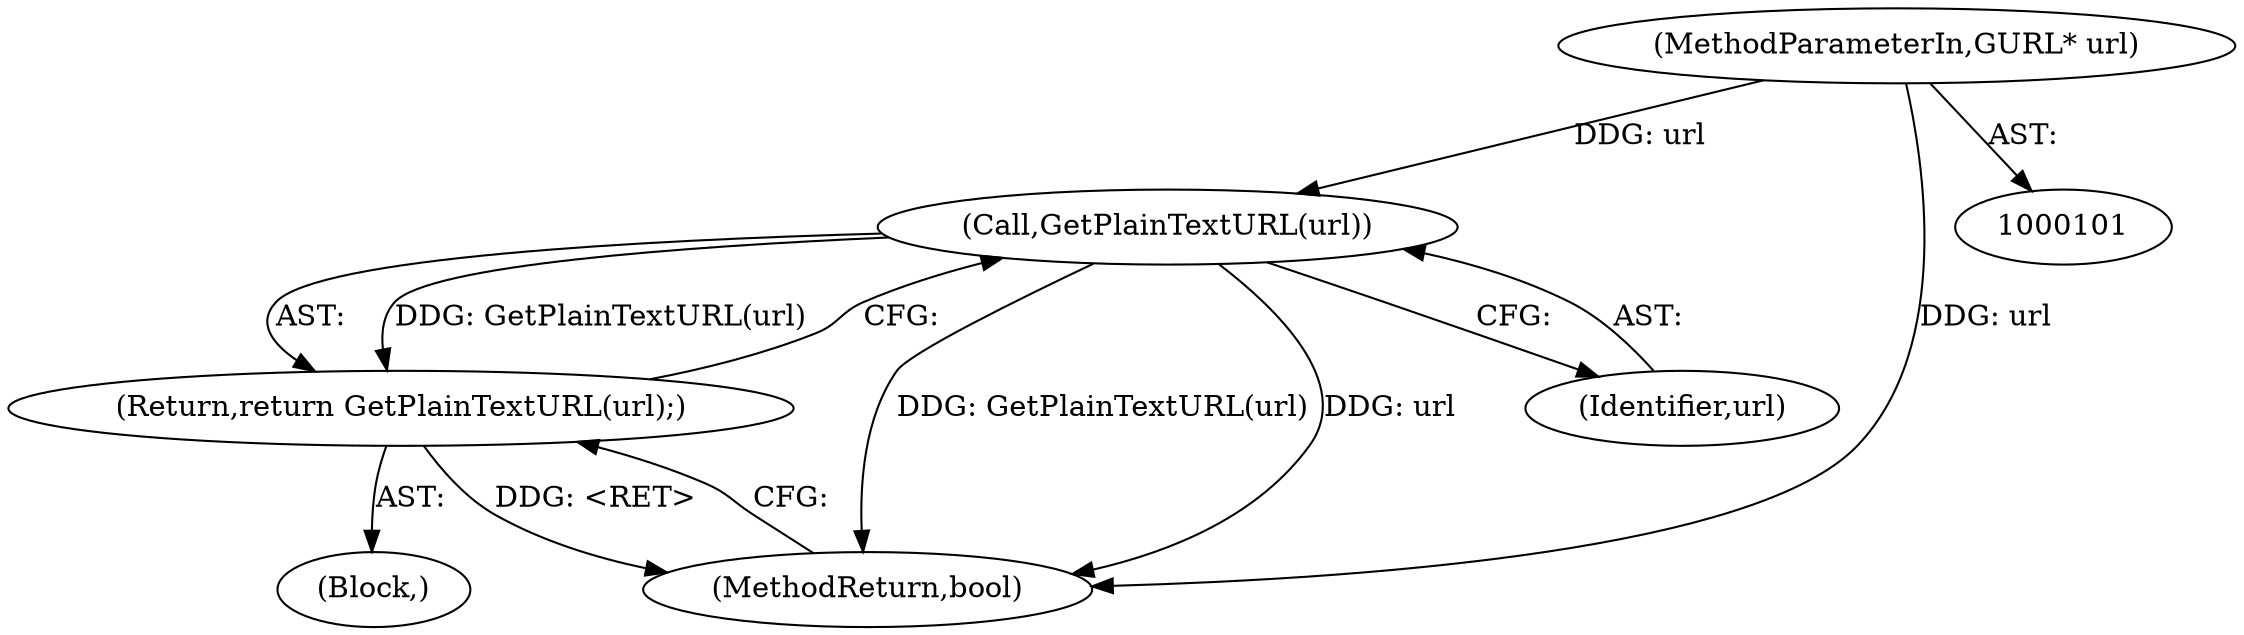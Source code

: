 digraph "0_Chrome_1161a49d663dd395bd639549c2dfe7324f847938_7@pointer" {
"1000115" [label="(Call,GetPlainTextURL(url))"];
"1000103" [label="(MethodParameterIn,GURL* url)"];
"1000114" [label="(Return,return GetPlainTextURL(url);)"];
"1000114" [label="(Return,return GetPlainTextURL(url);)"];
"1000132" [label="(MethodReturn,bool)"];
"1000112" [label="(Block,)"];
"1000103" [label="(MethodParameterIn,GURL* url)"];
"1000115" [label="(Call,GetPlainTextURL(url))"];
"1000116" [label="(Identifier,url)"];
"1000115" -> "1000114"  [label="AST: "];
"1000115" -> "1000116"  [label="CFG: "];
"1000116" -> "1000115"  [label="AST: "];
"1000114" -> "1000115"  [label="CFG: "];
"1000115" -> "1000132"  [label="DDG: GetPlainTextURL(url)"];
"1000115" -> "1000132"  [label="DDG: url"];
"1000115" -> "1000114"  [label="DDG: GetPlainTextURL(url)"];
"1000103" -> "1000115"  [label="DDG: url"];
"1000103" -> "1000101"  [label="AST: "];
"1000103" -> "1000132"  [label="DDG: url"];
"1000114" -> "1000112"  [label="AST: "];
"1000132" -> "1000114"  [label="CFG: "];
"1000114" -> "1000132"  [label="DDG: <RET>"];
}
